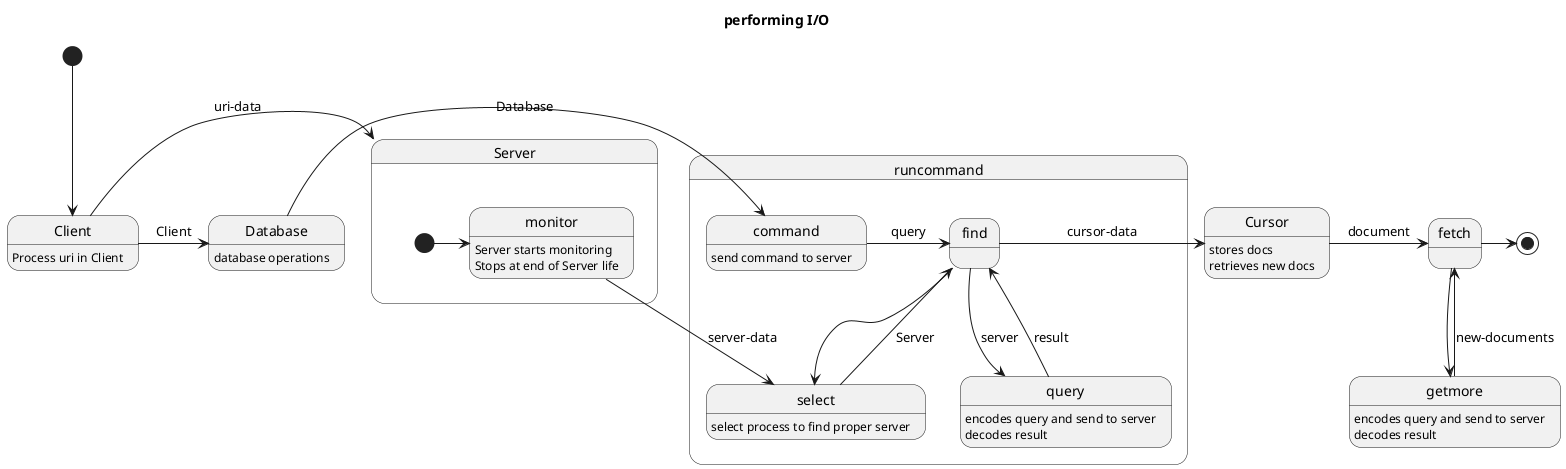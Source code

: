 ' https://real-world-plantuml.com/umls/4724780511002624

@startuml

title performing I/O

[*] --> Client
Client: Process uri in Client

Client -> Server : uri-data
state Server {
  [*] -> monitor
  monitor: Server starts monitoring
  monitor: Stops at end of Server life
}

Client -> Database: Client
Database: database operations

state runcommand {
  Database -> command: Database
  command -> find: query
  command: send command to server

  monitor -> select: server-data

  find --> select
  select: select process to find proper server
  select --> find: Server

  find --> query: server
  query: encodes query and send to server
  query: decodes result
  query --> find: result

}

find -> Cursor: cursor-data
Cursor: stores docs
Cursor: retrieves new docs

Cursor -> fetch: document
fetch --> getmore
getmore: encodes query and send to server
getmore: decodes result
getmore --> fetch: new-documents


fetch -> [*]
@enduml